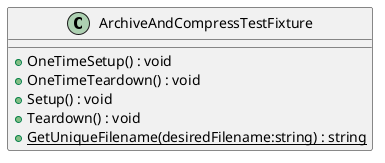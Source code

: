 @startuml
class ArchiveAndCompressTestFixture {
    + OneTimeSetup() : void
    + OneTimeTeardown() : void
    + Setup() : void
    + Teardown() : void
    + {static} GetUniqueFilename(desiredFilename:string) : string
}
@enduml
